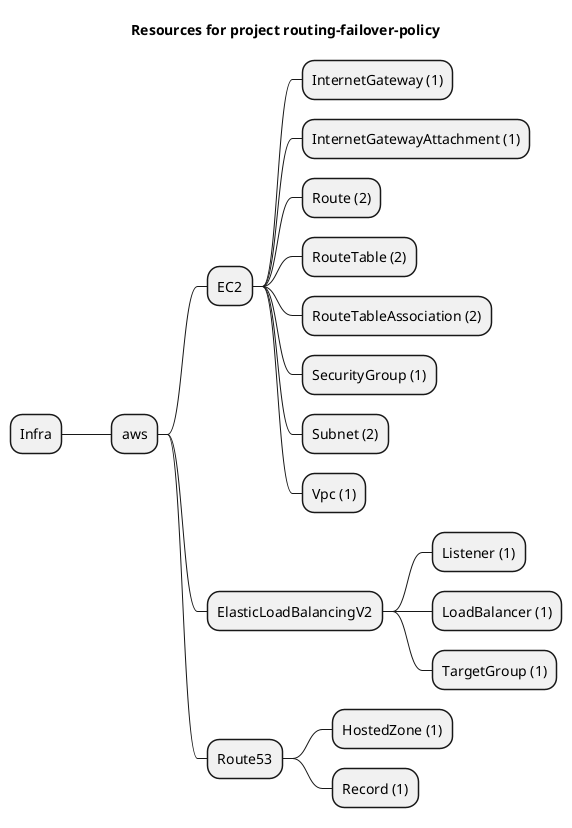 @startmindmap
title Resources for project routing-failover-policy
skinparam monochrome true
+ Infra
++ aws
+++ EC2
++++ InternetGateway (1)
++++ InternetGatewayAttachment (1)
++++ Route (2)
++++ RouteTable (2)
++++ RouteTableAssociation (2)
++++ SecurityGroup (1)
++++ Subnet (2)
++++ Vpc (1)
+++ ElasticLoadBalancingV2
++++ Listener (1)
++++ LoadBalancer (1)
++++ TargetGroup (1)
+++ Route53
++++ HostedZone (1)
++++ Record (1)
@endmindmap